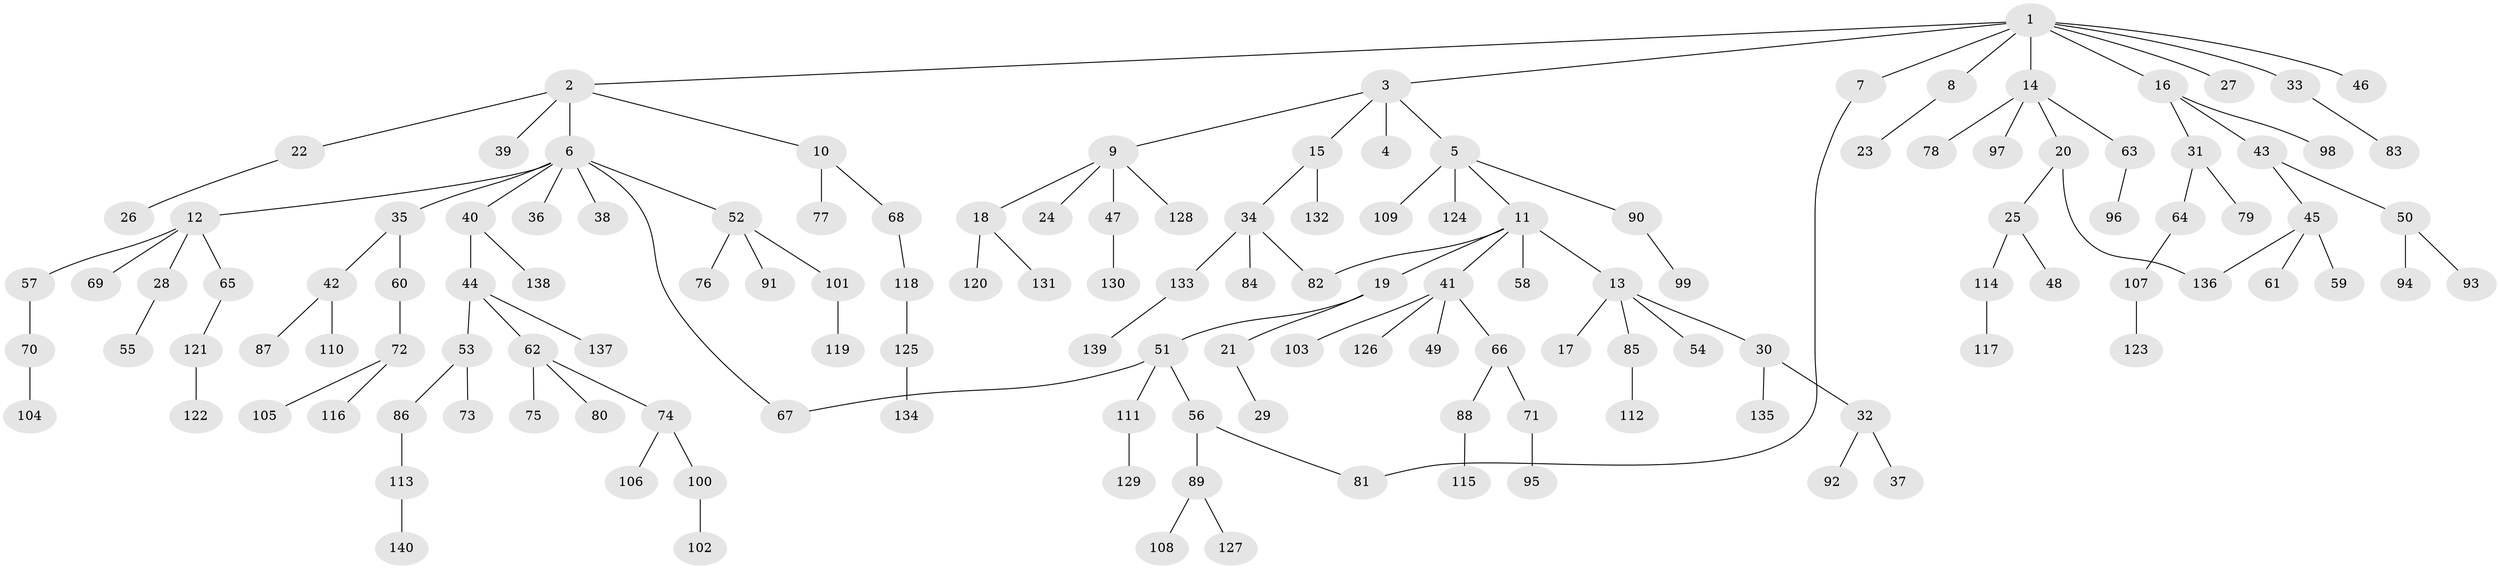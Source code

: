 // coarse degree distribution, {1: 0.6020408163265306, 2: 0.25510204081632654, 5: 0.02040816326530612, 10: 0.01020408163265306, 4: 0.04081632653061224, 17: 0.01020408163265306, 3: 0.04081632653061224, 15: 0.01020408163265306, 7: 0.01020408163265306}
// Generated by graph-tools (version 1.1) at 2025/45/03/04/25 21:45:03]
// undirected, 140 vertices, 143 edges
graph export_dot {
graph [start="1"]
  node [color=gray90,style=filled];
  1;
  2;
  3;
  4;
  5;
  6;
  7;
  8;
  9;
  10;
  11;
  12;
  13;
  14;
  15;
  16;
  17;
  18;
  19;
  20;
  21;
  22;
  23;
  24;
  25;
  26;
  27;
  28;
  29;
  30;
  31;
  32;
  33;
  34;
  35;
  36;
  37;
  38;
  39;
  40;
  41;
  42;
  43;
  44;
  45;
  46;
  47;
  48;
  49;
  50;
  51;
  52;
  53;
  54;
  55;
  56;
  57;
  58;
  59;
  60;
  61;
  62;
  63;
  64;
  65;
  66;
  67;
  68;
  69;
  70;
  71;
  72;
  73;
  74;
  75;
  76;
  77;
  78;
  79;
  80;
  81;
  82;
  83;
  84;
  85;
  86;
  87;
  88;
  89;
  90;
  91;
  92;
  93;
  94;
  95;
  96;
  97;
  98;
  99;
  100;
  101;
  102;
  103;
  104;
  105;
  106;
  107;
  108;
  109;
  110;
  111;
  112;
  113;
  114;
  115;
  116;
  117;
  118;
  119;
  120;
  121;
  122;
  123;
  124;
  125;
  126;
  127;
  128;
  129;
  130;
  131;
  132;
  133;
  134;
  135;
  136;
  137;
  138;
  139;
  140;
  1 -- 2;
  1 -- 3;
  1 -- 7;
  1 -- 8;
  1 -- 14;
  1 -- 16;
  1 -- 27;
  1 -- 33;
  1 -- 46;
  2 -- 6;
  2 -- 10;
  2 -- 22;
  2 -- 39;
  3 -- 4;
  3 -- 5;
  3 -- 9;
  3 -- 15;
  5 -- 11;
  5 -- 90;
  5 -- 109;
  5 -- 124;
  6 -- 12;
  6 -- 35;
  6 -- 36;
  6 -- 38;
  6 -- 40;
  6 -- 52;
  6 -- 67;
  7 -- 81;
  8 -- 23;
  9 -- 18;
  9 -- 24;
  9 -- 47;
  9 -- 128;
  10 -- 68;
  10 -- 77;
  11 -- 13;
  11 -- 19;
  11 -- 41;
  11 -- 58;
  11 -- 82;
  12 -- 28;
  12 -- 57;
  12 -- 65;
  12 -- 69;
  13 -- 17;
  13 -- 30;
  13 -- 54;
  13 -- 85;
  14 -- 20;
  14 -- 63;
  14 -- 78;
  14 -- 97;
  15 -- 34;
  15 -- 132;
  16 -- 31;
  16 -- 43;
  16 -- 98;
  18 -- 120;
  18 -- 131;
  19 -- 21;
  19 -- 51;
  20 -- 25;
  20 -- 136;
  21 -- 29;
  22 -- 26;
  25 -- 48;
  25 -- 114;
  28 -- 55;
  30 -- 32;
  30 -- 135;
  31 -- 64;
  31 -- 79;
  32 -- 37;
  32 -- 92;
  33 -- 83;
  34 -- 84;
  34 -- 133;
  34 -- 82;
  35 -- 42;
  35 -- 60;
  40 -- 44;
  40 -- 138;
  41 -- 49;
  41 -- 66;
  41 -- 103;
  41 -- 126;
  42 -- 87;
  42 -- 110;
  43 -- 45;
  43 -- 50;
  44 -- 53;
  44 -- 62;
  44 -- 137;
  45 -- 59;
  45 -- 61;
  45 -- 136;
  47 -- 130;
  50 -- 93;
  50 -- 94;
  51 -- 56;
  51 -- 111;
  51 -- 67;
  52 -- 76;
  52 -- 91;
  52 -- 101;
  53 -- 73;
  53 -- 86;
  56 -- 89;
  56 -- 81;
  57 -- 70;
  60 -- 72;
  62 -- 74;
  62 -- 75;
  62 -- 80;
  63 -- 96;
  64 -- 107;
  65 -- 121;
  66 -- 71;
  66 -- 88;
  68 -- 118;
  70 -- 104;
  71 -- 95;
  72 -- 105;
  72 -- 116;
  74 -- 100;
  74 -- 106;
  85 -- 112;
  86 -- 113;
  88 -- 115;
  89 -- 108;
  89 -- 127;
  90 -- 99;
  100 -- 102;
  101 -- 119;
  107 -- 123;
  111 -- 129;
  113 -- 140;
  114 -- 117;
  118 -- 125;
  121 -- 122;
  125 -- 134;
  133 -- 139;
}
